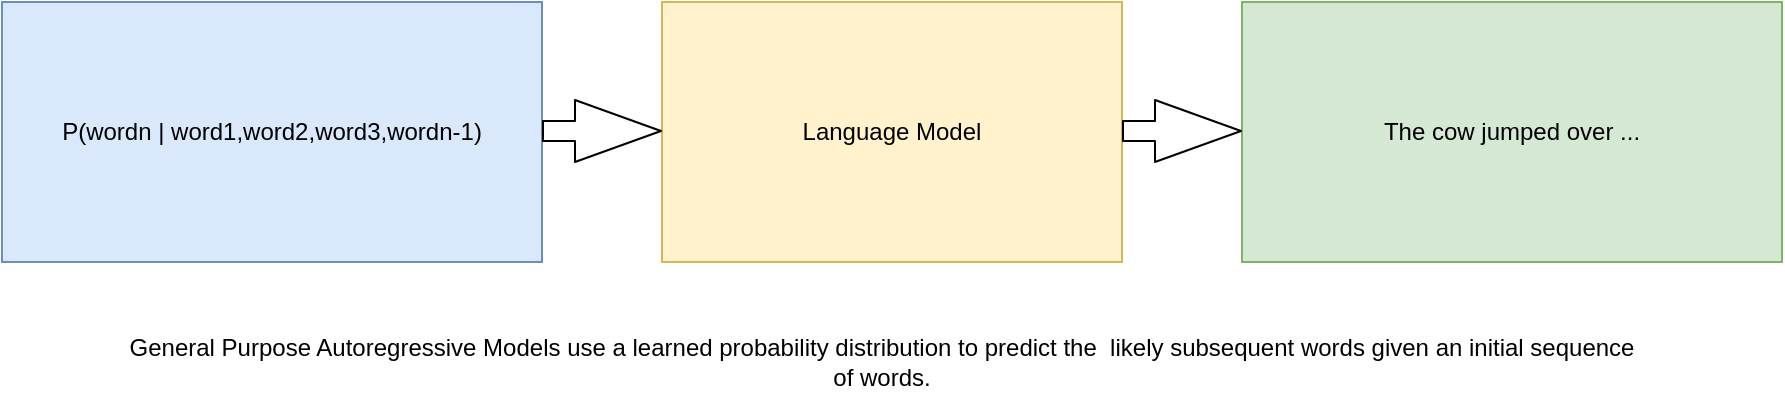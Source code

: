 <mxfile version="15.3.5" type="device"><diagram id="sKYxuPqaHCcRjH9B8G_Q" name="Page-1"><mxGraphModel dx="1086" dy="966" grid="1" gridSize="10" guides="1" tooltips="1" connect="1" arrows="1" fold="1" page="1" pageScale="1" pageWidth="1169" pageHeight="1654" math="0" shadow="0"><root><mxCell id="0"/><mxCell id="1" parent="0"/><mxCell id="2ArUNcmlJqGXU8Dw27jI-1" value="P(wordn | word1,word2,word3,wordn-1)" style="rounded=0;whiteSpace=wrap;html=1;hachureGap=4;pointerEvents=0;fillColor=#dae8fc;strokeColor=#6c8ebf;" vertex="1" parent="1"><mxGeometry x="80" y="80" width="270" height="130" as="geometry"/></mxCell><mxCell id="2ArUNcmlJqGXU8Dw27jI-2" value="Language Model" style="rounded=0;whiteSpace=wrap;html=1;hachureGap=4;pointerEvents=0;fillColor=#fff2cc;strokeColor=#d6b656;" vertex="1" parent="1"><mxGeometry x="410" y="80" width="230" height="130" as="geometry"/></mxCell><mxCell id="2ArUNcmlJqGXU8Dw27jI-3" value="The cow jumped over ..." style="rounded=0;whiteSpace=wrap;html=1;hachureGap=4;pointerEvents=0;fillColor=#d5e8d4;strokeColor=#82b366;" vertex="1" parent="1"><mxGeometry x="700" y="80" width="270" height="130" as="geometry"/></mxCell><mxCell id="2ArUNcmlJqGXU8Dw27jI-4" value="" style="shape=flexArrow;endArrow=classic;html=1;startSize=14;endSize=14;sourcePerimeterSpacing=8;targetPerimeterSpacing=8;" edge="1" parent="1"><mxGeometry width="50" height="50" relative="1" as="geometry"><mxPoint x="350" y="144.5" as="sourcePoint"/><mxPoint x="410" y="144.5" as="targetPoint"/></mxGeometry></mxCell><mxCell id="2ArUNcmlJqGXU8Dw27jI-5" value="" style="shape=flexArrow;endArrow=classic;html=1;startSize=14;endSize=14;sourcePerimeterSpacing=8;targetPerimeterSpacing=8;" edge="1" parent="1"><mxGeometry width="50" height="50" relative="1" as="geometry"><mxPoint x="640" y="144.5" as="sourcePoint"/><mxPoint x="700" y="144.5" as="targetPoint"/></mxGeometry></mxCell><mxCell id="2ArUNcmlJqGXU8Dw27jI-6" value="General Purpose Autoregressive Models use a learned probability distribution to predict the&amp;nbsp; likely subsequent words given an initial sequence of words." style="text;html=1;strokeColor=none;fillColor=none;align=center;verticalAlign=middle;whiteSpace=wrap;rounded=0;hachureGap=4;pointerEvents=0;" vertex="1" parent="1"><mxGeometry x="140" y="250" width="760" height="20" as="geometry"/></mxCell></root></mxGraphModel></diagram></mxfile>